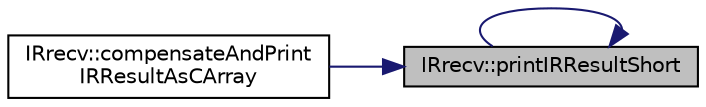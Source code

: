 digraph "IRrecv::printIRResultShort"
{
 // LATEX_PDF_SIZE
  edge [fontname="Helvetica",fontsize="10",labelfontname="Helvetica",labelfontsize="10"];
  node [fontname="Helvetica",fontsize="10",shape=record];
  rankdir="RL";
  Node1 [label="IRrecv::printIRResultShort",height=0.2,width=0.4,color="black", fillcolor="grey75", style="filled", fontcolor="black",tooltip=" "];
  Node1 -> Node2 [dir="back",color="midnightblue",fontsize="10",style="solid",fontname="Helvetica"];
  Node2 [label="IRrecv::compensateAndPrint\lIRResultAsCArray",height=0.2,width=0.4,color="black", fillcolor="white", style="filled",URL="$group___receiving.html#ga21364e5f35756fe0f72581c00b1b33b1",tooltip=" "];
  Node1 -> Node1 [dir="back",color="midnightblue",fontsize="10",style="solid",fontname="Helvetica"];
}
